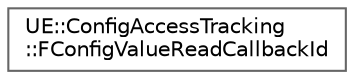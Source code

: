 digraph "Graphical Class Hierarchy"
{
 // INTERACTIVE_SVG=YES
 // LATEX_PDF_SIZE
  bgcolor="transparent";
  edge [fontname=Helvetica,fontsize=10,labelfontname=Helvetica,labelfontsize=10];
  node [fontname=Helvetica,fontsize=10,shape=box,height=0.2,width=0.4];
  rankdir="LR";
  Node0 [id="Node000000",label="UE::ConfigAccessTracking\l::FConfigValueReadCallbackId",height=0.2,width=0.4,color="grey40", fillcolor="white", style="filled",URL="$d2/d29/structUE_1_1ConfigAccessTracking_1_1FConfigValueReadCallbackId.html",tooltip="Handle used to remove a subscriber from AddConfigValueReadCallback."];
}
